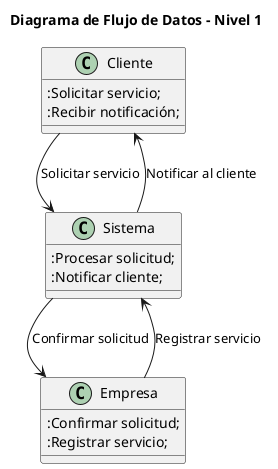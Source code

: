 @startuml DFD Nivel 1

title Diagrama de Flujo de Datos - Nivel 1

!define RECTANGLE class
skinparam rectangle {
  BackgroundColor #E0E0E0
  BorderColor black
}

RECTANGLE Cliente {
  :Solicitar servicio;
  :Recibir notificación;
}

RECTANGLE Empresa {
  :Confirmar solicitud;
  :Registrar servicio;
}

RECTANGLE Sistema {
  :Procesar solicitud;
  :Notificar cliente;
}

Cliente -down-> Sistema : Solicitar servicio
Sistema -down-> Empresa : Confirmar solicitud
Empresa -down-> Sistema : Registrar servicio
Sistema -down-> Cliente : Notificar al cliente

@enduml
